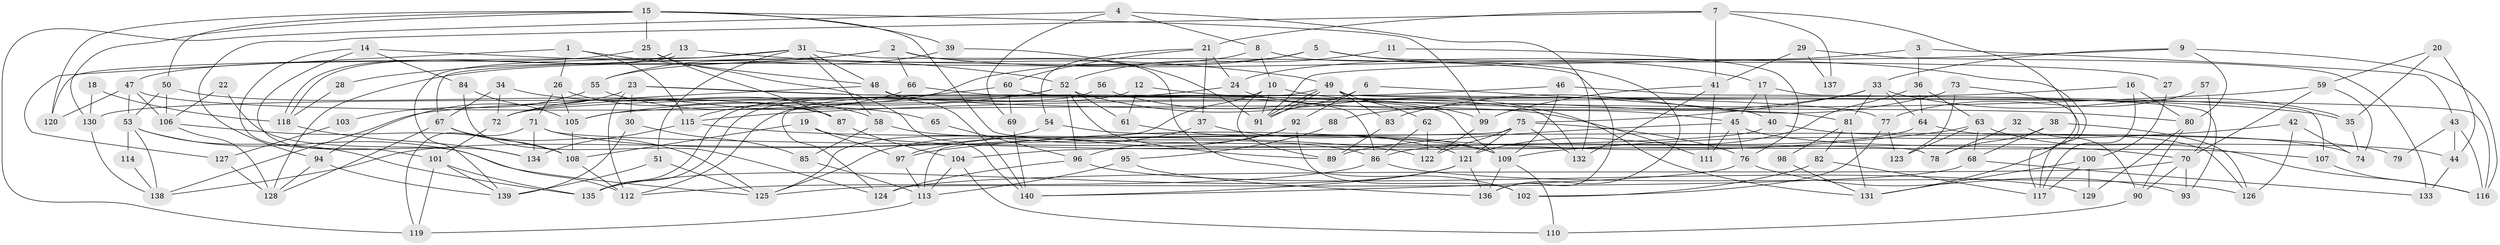 // coarse degree distribution, {7: 0.1326530612244898, 3: 0.20408163265306123, 6: 0.08163265306122448, 5: 0.16326530612244897, 4: 0.21428571428571427, 8: 0.061224489795918366, 2: 0.10204081632653061, 9: 0.030612244897959183, 10: 0.01020408163265306}
// Generated by graph-tools (version 1.1) at 2025/24/03/03/25 07:24:00]
// undirected, 140 vertices, 280 edges
graph export_dot {
graph [start="1"]
  node [color=gray90,style=filled];
  1;
  2;
  3;
  4;
  5;
  6;
  7;
  8;
  9;
  10;
  11;
  12;
  13;
  14;
  15;
  16;
  17;
  18;
  19;
  20;
  21;
  22;
  23;
  24;
  25;
  26;
  27;
  28;
  29;
  30;
  31;
  32;
  33;
  34;
  35;
  36;
  37;
  38;
  39;
  40;
  41;
  42;
  43;
  44;
  45;
  46;
  47;
  48;
  49;
  50;
  51;
  52;
  53;
  54;
  55;
  56;
  57;
  58;
  59;
  60;
  61;
  62;
  63;
  64;
  65;
  66;
  67;
  68;
  69;
  70;
  71;
  72;
  73;
  74;
  75;
  76;
  77;
  78;
  79;
  80;
  81;
  82;
  83;
  84;
  85;
  86;
  87;
  88;
  89;
  90;
  91;
  92;
  93;
  94;
  95;
  96;
  97;
  98;
  99;
  100;
  101;
  102;
  103;
  104;
  105;
  106;
  107;
  108;
  109;
  110;
  111;
  112;
  113;
  114;
  115;
  116;
  117;
  118;
  119;
  120;
  121;
  122;
  123;
  124;
  125;
  126;
  127;
  128;
  129;
  130;
  131;
  132;
  133;
  134;
  135;
  136;
  137;
  138;
  139;
  140;
  1 -- 48;
  1 -- 115;
  1 -- 26;
  1 -- 127;
  2 -- 67;
  2 -- 117;
  2 -- 28;
  2 -- 66;
  2 -- 102;
  3 -- 36;
  3 -- 24;
  3 -- 43;
  4 -- 69;
  4 -- 119;
  4 -- 8;
  4 -- 132;
  5 -- 17;
  5 -- 128;
  5 -- 27;
  5 -- 115;
  6 -- 92;
  6 -- 91;
  6 -- 40;
  7 -- 21;
  7 -- 131;
  7 -- 41;
  7 -- 94;
  7 -- 137;
  8 -- 136;
  8 -- 10;
  8 -- 55;
  9 -- 91;
  9 -- 80;
  9 -- 33;
  9 -- 116;
  10 -- 89;
  10 -- 80;
  10 -- 91;
  10 -- 125;
  11 -- 76;
  11 -- 52;
  12 -- 135;
  12 -- 61;
  12 -- 35;
  13 -- 49;
  13 -- 118;
  13 -- 118;
  14 -- 101;
  14 -- 112;
  14 -- 52;
  14 -- 84;
  15 -- 130;
  15 -- 25;
  15 -- 39;
  15 -- 50;
  15 -- 78;
  15 -- 99;
  15 -- 120;
  16 -- 105;
  16 -- 80;
  16 -- 117;
  17 -- 107;
  17 -- 40;
  17 -- 45;
  18 -- 118;
  18 -- 130;
  19 -- 108;
  19 -- 44;
  19 -- 97;
  20 -- 59;
  20 -- 35;
  20 -- 44;
  21 -- 60;
  21 -- 37;
  21 -- 24;
  21 -- 54;
  22 -- 134;
  22 -- 106;
  23 -- 112;
  23 -- 94;
  23 -- 30;
  23 -- 77;
  23 -- 109;
  24 -- 45;
  24 -- 112;
  25 -- 140;
  25 -- 87;
  25 -- 47;
  26 -- 87;
  26 -- 71;
  26 -- 105;
  27 -- 100;
  28 -- 118;
  29 -- 133;
  29 -- 41;
  29 -- 137;
  30 -- 139;
  30 -- 85;
  31 -- 51;
  31 -- 120;
  31 -- 48;
  31 -- 58;
  31 -- 136;
  31 -- 139;
  32 -- 90;
  32 -- 78;
  33 -- 75;
  33 -- 35;
  33 -- 64;
  33 -- 81;
  33 -- 88;
  34 -- 58;
  34 -- 67;
  34 -- 72;
  35 -- 74;
  36 -- 64;
  36 -- 63;
  36 -- 121;
  37 -- 109;
  37 -- 125;
  38 -- 126;
  38 -- 68;
  38 -- 78;
  39 -- 91;
  39 -- 55;
  40 -- 74;
  40 -- 104;
  41 -- 99;
  41 -- 111;
  41 -- 132;
  42 -- 109;
  42 -- 126;
  42 -- 74;
  43 -- 116;
  43 -- 44;
  43 -- 79;
  44 -- 133;
  45 -- 76;
  45 -- 70;
  45 -- 89;
  45 -- 111;
  46 -- 93;
  46 -- 72;
  46 -- 109;
  47 -- 111;
  47 -- 53;
  47 -- 106;
  47 -- 120;
  48 -- 81;
  48 -- 138;
  48 -- 140;
  49 -- 91;
  49 -- 91;
  49 -- 124;
  49 -- 62;
  49 -- 83;
  49 -- 116;
  50 -- 106;
  50 -- 53;
  50 -- 87;
  51 -- 139;
  51 -- 125;
  52 -- 105;
  52 -- 61;
  52 -- 89;
  52 -- 96;
  52 -- 130;
  52 -- 131;
  53 -- 114;
  53 -- 125;
  53 -- 135;
  53 -- 138;
  54 -- 138;
  54 -- 79;
  55 -- 65;
  55 -- 103;
  56 -- 135;
  56 -- 99;
  57 -- 70;
  57 -- 77;
  58 -- 109;
  58 -- 85;
  59 -- 115;
  59 -- 74;
  59 -- 70;
  60 -- 132;
  60 -- 72;
  60 -- 69;
  61 -- 121;
  62 -- 86;
  62 -- 122;
  63 -- 97;
  63 -- 116;
  63 -- 68;
  63 -- 123;
  64 -- 86;
  64 -- 126;
  65 -- 96;
  66 -- 86;
  66 -- 72;
  67 -- 125;
  67 -- 108;
  67 -- 128;
  68 -- 125;
  68 -- 133;
  69 -- 140;
  70 -- 90;
  70 -- 93;
  70 -- 124;
  71 -- 119;
  71 -- 86;
  71 -- 107;
  71 -- 134;
  72 -- 101;
  73 -- 117;
  73 -- 83;
  73 -- 123;
  75 -- 121;
  75 -- 132;
  75 -- 76;
  75 -- 113;
  75 -- 122;
  76 -- 140;
  76 -- 93;
  77 -- 123;
  77 -- 102;
  80 -- 90;
  80 -- 129;
  81 -- 82;
  81 -- 98;
  81 -- 131;
  82 -- 117;
  82 -- 102;
  83 -- 89;
  84 -- 124;
  84 -- 105;
  85 -- 113;
  86 -- 112;
  86 -- 126;
  87 -- 104;
  88 -- 95;
  90 -- 110;
  92 -- 102;
  92 -- 97;
  92 -- 96;
  94 -- 139;
  94 -- 128;
  95 -- 113;
  95 -- 136;
  96 -- 124;
  96 -- 129;
  97 -- 113;
  98 -- 131;
  99 -- 122;
  100 -- 129;
  100 -- 131;
  100 -- 117;
  101 -- 135;
  101 -- 119;
  101 -- 139;
  103 -- 127;
  104 -- 113;
  104 -- 110;
  105 -- 108;
  106 -- 128;
  106 -- 108;
  107 -- 116;
  108 -- 112;
  109 -- 110;
  109 -- 136;
  113 -- 119;
  114 -- 138;
  115 -- 122;
  115 -- 134;
  118 -- 134;
  121 -- 136;
  121 -- 135;
  121 -- 140;
  127 -- 128;
  130 -- 138;
}
